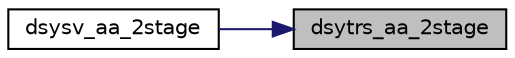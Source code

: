 digraph "dsytrs_aa_2stage"
{
 // LATEX_PDF_SIZE
  edge [fontname="Helvetica",fontsize="10",labelfontname="Helvetica",labelfontsize="10"];
  node [fontname="Helvetica",fontsize="10",shape=record];
  rankdir="RL";
  Node1 [label="dsytrs_aa_2stage",height=0.2,width=0.4,color="black", fillcolor="grey75", style="filled", fontcolor="black",tooltip="DSYTRS_AA_2STAGE"];
  Node1 -> Node2 [dir="back",color="midnightblue",fontsize="10",style="solid",fontname="Helvetica"];
  Node2 [label="dsysv_aa_2stage",height=0.2,width=0.4,color="black", fillcolor="white", style="filled",URL="$dsysv__aa__2stage_8f.html#a9f78d49e5b2de9987bbc1b75f9564013",tooltip="DSYSV_AA_2STAGE computes the solution to system of linear equations A * X = B for SY matrices"];
}
